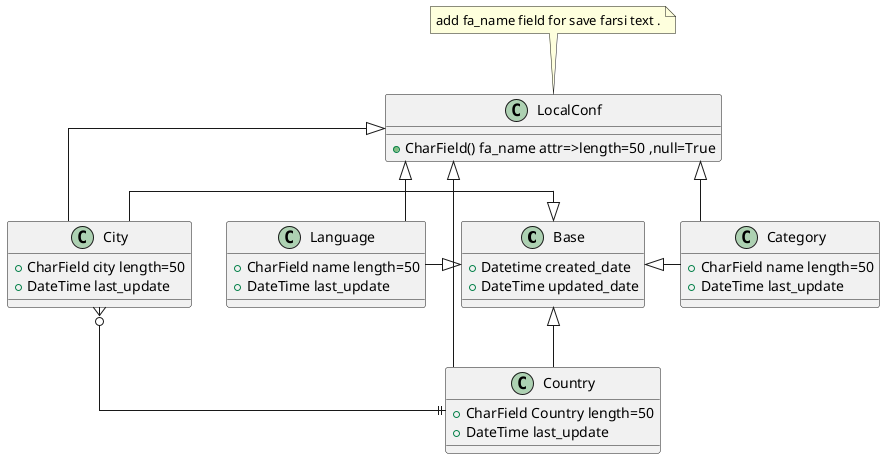 @startuml
skinparam linetype ortho
class Base {
  +Datetime created_date
  +DateTime updated_date
}
class LocalConf {
  +CharField() fa_name attr=>length=50 ,null=True
}

note top of LocalConf : add fa_name field for save farsi text .
class Country {
   +CharField Country length=50
   +DateTime last_update
}
class Category {
   +CharField name length=50
   +DateTime last_update
}
class Language {
   +CharField name length=50
   +DateTime last_update
}
class City {
   +CharField city length=50
   +DateTime last_update
}

Base <|-right-Country
LocalConf <|--Country

Base <|-right-Category
LocalConf <|--Category

Base <|-left- Language
LocalConf <|-- Language

Base <|-left- City
LocalConf <|-- City

Country ||--o{ City
@enduml